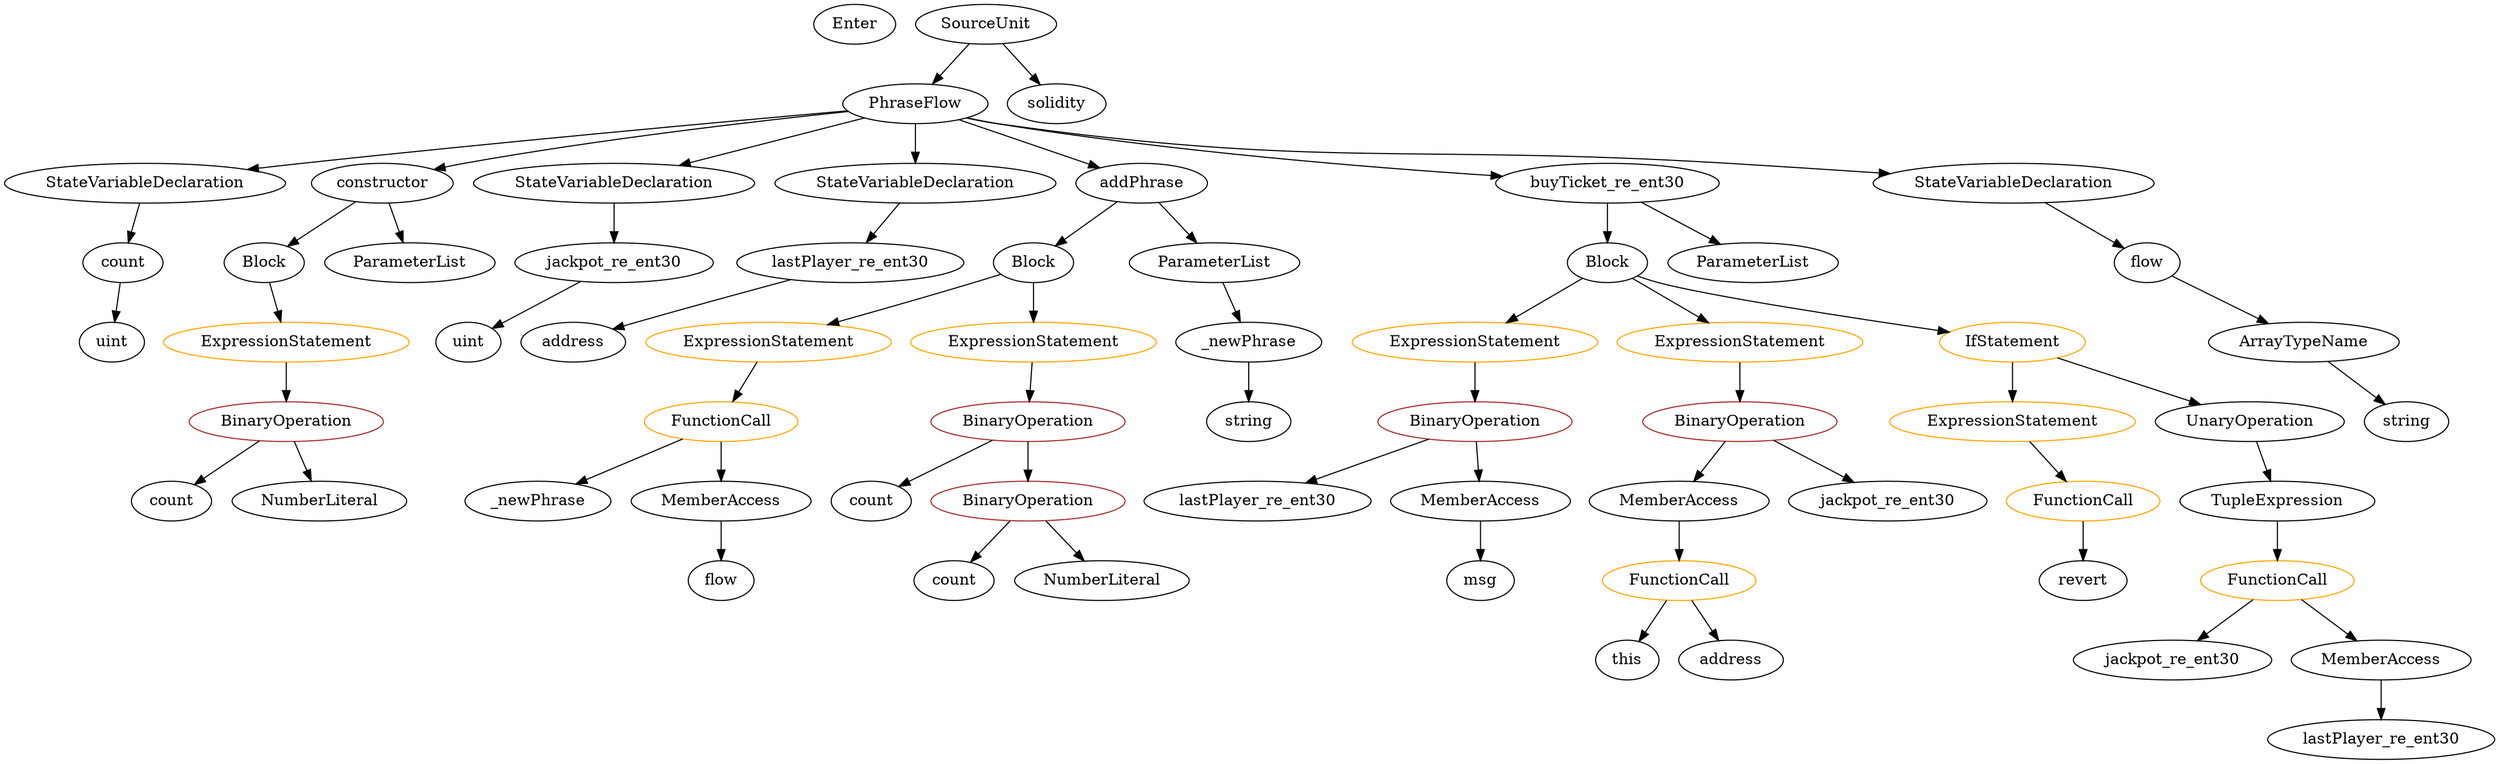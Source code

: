 strict digraph {
	graph [bb="0,0,1905.5,684"];
	node [label="\N"];
	Enter	[height=0.5,
		pos="634.46,666",
		width=0.83628];
	ExpressionStatement_Unnamed_3	[color=orange,
		height=0.5,
		label=ExpressionStatement,
		pos="1117.5,378",
		width=2.458];
	BinaryOperation_Unnamed_2	[color=brown,
		height=0.5,
		label=BinaryOperation,
		pos="1117.5,306",
		width=1.9867];
	ExpressionStatement_Unnamed_3 -> BinaryOperation_Unnamed_2	[pos="e,1117.5,324.1 1117.5,359.7 1117.5,352.41 1117.5,343.73 1117.5,335.54"];
	Identifier_jackpot_re_ent30	[color=black,
		height=0.5,
		label=jackpot_re_ent30,
		pos="1660.5,90",
		width=2.0838];
	Identifier_flow	[color=black,
		height=0.5,
		label=flow,
		pos="539.46,162",
		width=0.75311];
	StateVariableDeclaration_Unnamed_1	[color=black,
		height=0.5,
		label=StateVariableDeclaration,
		pos="101.46,522",
		width=2.8184];
	VariableDeclaration_count	[color=black,
		height=0.5,
		label=count,
		pos="89.462,450",
		width=0.87786];
	StateVariableDeclaration_Unnamed_1 -> VariableDeclaration_count	[pos="e,92.395,468.1 98.496,503.7 97.232,496.32 95.724,487.52 94.305,479.25"];
	FunctionDefinition_constructor	[color=black,
		height=0.5,
		label=constructor,
		pos="286.46,522",
		width=1.4877];
	Block_Unnamed_2	[color=black,
		height=0.5,
		label=Block,
		pos="192.46,450",
		width=0.90558];
	FunctionDefinition_constructor -> Block_Unnamed_2	[pos="e,211.16,464.93 265.13,505.12 251.8,495.19 234.5,482.3 220.12,471.6"];
	ParameterList_Unnamed_2	[color=black,
		height=0.5,
		label=ParameterList,
		pos="304.46,450",
		width=1.7095];
	FunctionDefinition_constructor -> ParameterList_Unnamed_2	[pos="e,300.06,468.1 290.91,503.7 292.81,496.32 295.07,487.52 297.2,479.25"];
	ContractDefinition_PhraseFlow	[color=black,
		height=0.5,
		label=PhraseFlow,
		pos="680.46,594",
		width=1.5155];
	ContractDefinition_PhraseFlow -> StateVariableDeclaration_Unnamed_1	[pos="e,178.55,534.01 629.01,587.42 544.36,578.16 370.43,558.76 223.46,540 212.56,538.61 201.13,537.09 189.81,535.55"];
	ContractDefinition_PhraseFlow -> FunctionDefinition_constructor	[pos="e,326.3,534.43 630.25,586.63 565.13,577.99 448.19,561.16 349.46,540 345.46,539.14 341.33,538.19 337.2,537.18"];
	StateVariableDeclaration_Unnamed_3	[color=black,
		height=0.5,
		label=StateVariableDeclaration,
		pos="459.46,522",
		width=2.8184];
	ContractDefinition_PhraseFlow -> StateVariableDeclaration_Unnamed_3	[pos="e,507.54,538.23 641.97,580.81 607.83,569.99 557.45,554.04 518.27,541.63"];
	StateVariableDeclaration_Unnamed_2	[color=black,
		height=0.5,
		label=StateVariableDeclaration,
		pos="680.46,522",
		width=2.8184];
	ContractDefinition_PhraseFlow -> StateVariableDeclaration_Unnamed_2	[pos="e,680.46,540.1 680.46,575.7 680.46,568.41 680.46,559.73 680.46,551.54"];
	FunctionDefinition_addPhrase	[color=black,
		height=0.5,
		label=addPhrase,
		pos="849.46,522",
		width=1.3769];
	ContractDefinition_PhraseFlow -> FunctionDefinition_addPhrase	[pos="e,817.7,536.15 713.45,579.34 740.19,568.26 778.07,552.57 807.07,540.56"];
	FunctionDefinition_buyTicket_re_ent30	[color=black,
		height=0.5,
		label=buyTicket_re_ent30,
		pos="1211.5,522",
		width=2.361];
	ContractDefinition_PhraseFlow -> FunctionDefinition_buyTicket_re_ent30	[pos="e,1131.4,528.37 720.25,581.29 727.9,579.32 735.89,577.44 743.46,576 873.14,551.31 1025.4,536.68 1120.1,529.24"];
	StateVariableDeclaration_Unnamed	[color=black,
		height=0.5,
		label=StateVariableDeclaration,
		pos="1535.5,522",
		width=2.8184];
	ContractDefinition_PhraseFlow -> StateVariableDeclaration_Unnamed	[pos="e,1443.7,529.99 719.85,581.08 727.62,579.1 735.75,577.27 743.46,576 990.4,535.19 1055.8,557.22 1305.5,540 1347,537.13 1392.7,533.79 \
1432.4,530.83"];
	Parameter__newPhrase	[color=black,
		height=0.5,
		label=_newPhrase,
		pos="946.46,378",
		width=1.5432];
	ElementaryTypeName_string_1	[color=black,
		height=0.5,
		label=string,
		pos="946.46,306",
		width=0.864];
	Parameter__newPhrase -> ElementaryTypeName_string_1	[pos="e,946.46,324.1 946.46,359.7 946.46,352.41 946.46,343.73 946.46,335.54"];
	Identifier_count	[color=black,
		height=0.5,
		label=count,
		pos="658.46,234",
		width=0.87786];
	VariableDeclaration_jackpot_re_ent30	[color=black,
		height=0.5,
		label=jackpot_re_ent30,
		pos="459.46,450",
		width=2.0838];
	StateVariableDeclaration_Unnamed_3 -> VariableDeclaration_jackpot_re_ent30	[pos="e,459.46,468.1 459.46,503.7 459.46,496.41 459.46,487.73 459.46,479.54"];
	ElementaryTypeName_uint_1	[color=black,
		height=0.5,
		label=uint,
		pos="358.46,378",
		width=0.75];
	SourceUnit_Unnamed	[color=black,
		height=0.5,
		label=SourceUnit,
		pos="735.46,666",
		width=1.46];
	SourceUnit_Unnamed -> ContractDefinition_PhraseFlow	[pos="e,693.4,611.47 722.43,648.41 715.85,640.04 707.73,629.71 700.4,620.37"];
	PragmaDirective_solidity	[color=black,
		height=0.5,
		label=solidity,
		pos="790.46,594",
		width=1.0442];
	SourceUnit_Unnamed -> PragmaDirective_solidity	[pos="e,777.9,610.99 748.5,648.41 755.17,639.92 763.43,629.41 770.85,619.96"];
	BinaryOperation_Unnamed_1	[color=brown,
		height=0.5,
		label=BinaryOperation,
		pos="779.46,234",
		width=1.9867];
	Identifier_count_1	[color=black,
		height=0.5,
		label=count,
		pos="722.46,162",
		width=0.87786];
	BinaryOperation_Unnamed_1 -> Identifier_count_1	[pos="e,735.35,178.83 765.66,216.05 758.75,207.56 750.23,197.11 742.6,187.73"];
	NumberLiteral_Unnamed	[color=black,
		height=0.5,
		label=NumberLiteral,
		pos="835.46,162",
		width=1.765];
	BinaryOperation_Unnamed_1 -> NumberLiteral_Unnamed	[pos="e,822.03,179.79 793.02,216.05 799.62,207.8 807.7,197.7 815.03,188.54"];
	Block_Unnamed	[color=black,
		height=0.5,
		label=Block,
		pos="784.46,450",
		width=0.90558];
	ExpressionStatement_Unnamed	[color=orange,
		height=0.5,
		label=ExpressionStatement,
		pos="589.46,378",
		width=2.458];
	Block_Unnamed -> ExpressionStatement_Unnamed	[pos="e,631.91,394.24 757.76,439.41 728.23,428.81 679.91,411.47 642.61,398.08"];
	ExpressionStatement_Unnamed_1	[color=orange,
		height=0.5,
		label=ExpressionStatement,
		pos="784.46,378",
		width=2.458];
	Block_Unnamed -> ExpressionStatement_Unnamed_1	[pos="e,784.46,396.1 784.46,431.7 784.46,424.41 784.46,415.73 784.46,407.54"];
	FunctionCall_Unnamed	[color=orange,
		height=0.5,
		label=FunctionCall,
		pos="539.46,306",
		width=1.6125];
	Identifier__newPhrase	[color=black,
		height=0.5,
		label=_newPhrase,
		pos="396.46,234",
		width=1.5432];
	FunctionCall_Unnamed -> Identifier__newPhrase	[pos="e,425.91,249.42 509.48,290.33 488.18,279.9 459.34,265.78 436.13,254.42"];
	MemberAccess_Unnamed	[color=black,
		height=0.5,
		label=MemberAccess,
		pos="539.46,234",
		width=1.9174];
	FunctionCall_Unnamed -> MemberAccess_Unnamed	[pos="e,539.46,252.1 539.46,287.7 539.46,280.41 539.46,271.73 539.46,263.54"];
	Identifier_lastPlayer_re_ent30_1	[color=black,
		height=0.5,
		label=lastPlayer_re_ent30,
		pos="952.46,234",
		width=2.3055];
	Identifier_count_2	[color=black,
		height=0.5,
		label=count,
		pos="122.46,234",
		width=0.87786];
	VariableDeclaration_lastPlayer_re_ent30	[color=black,
		height=0.5,
		label=lastPlayer_re_ent30,
		pos="640.46,450",
		width=2.3055];
	StateVariableDeclaration_Unnamed_2 -> VariableDeclaration_lastPlayer_re_ent30	[pos="e,650.24,468.1 670.57,503.7 666.12,495.9 660.75,486.51 655.79,477.83"];
	MemberAccess_Unnamed_2	[color=black,
		height=0.5,
		label=MemberAccess,
		pos="1122.5,234",
		width=1.9174];
	Identifier_msg	[color=black,
		height=0.5,
		label=msg,
		pos="1122.5,162",
		width=0.75];
	MemberAccess_Unnamed_2 -> Identifier_msg	[pos="e,1122.5,180.1 1122.5,215.7 1122.5,208.41 1122.5,199.73 1122.5,191.54"];
	ExpressionStatement_Unnamed -> FunctionCall_Unnamed	[pos="e,551.34,323.62 577.1,359.7 571.33,351.61 564.33,341.81 557.94,332.87"];
	FunctionCall_Unnamed_1	[color=orange,
		height=0.5,
		label=FunctionCall,
		pos="1741.5,162",
		width=1.6125];
	FunctionCall_Unnamed_1 -> Identifier_jackpot_re_ent30	[pos="e,1679.7,107.63 1722.7,144.76 1712.5,135.97 1699.7,124.93 1688.4,115.14"];
	MemberAccess_Unnamed_1	[color=black,
		height=0.5,
		label=MemberAccess,
		pos="1822.5,90",
		width=1.9174];
	FunctionCall_Unnamed_1 -> MemberAccess_Unnamed_1	[pos="e,1803.2,107.63 1760.2,144.76 1770.4,135.97 1783.2,124.93 1794.5,115.14"];
	ExpressionStatement_Unnamed_4	[color=orange,
		height=0.5,
		label=ExpressionStatement,
		pos="1312.5,378",
		width=2.458];
	BinaryOperation_Unnamed_3	[color=brown,
		height=0.5,
		label=BinaryOperation,
		pos="1312.5,306",
		width=1.9867];
	ExpressionStatement_Unnamed_4 -> BinaryOperation_Unnamed_3	[pos="e,1312.5,324.1 1312.5,359.7 1312.5,352.41 1312.5,343.73 1312.5,335.54"];
	VariableDeclaration_flow	[color=black,
		height=0.5,
		label=flow,
		pos="1655.5,450",
		width=0.75311];
	ArrayTypeName_Unnamed	[color=black,
		height=0.5,
		label=ArrayTypeName,
		pos="1749.5,378",
		width=2.0145];
	VariableDeclaration_flow -> ArrayTypeName_Unnamed	[pos="e,1727.2,395.57 1673.1,435.83 1685.8,426.39 1703.3,413.41 1718.3,402.24"];
	ElementaryTypeName_string	[color=black,
		height=0.5,
		label=string,
		pos="1825.5,306",
		width=0.864];
	FunctionDefinition_addPhrase -> Block_Unnamed	[pos="e,798.87,466.51 834.06,504.41 825.81,495.53 815.51,484.44 806.44,474.67"];
	ParameterList_Unnamed	[color=black,
		height=0.5,
		label=ParameterList,
		pos="921.46,450",
		width=1.7095];
	FunctionDefinition_addPhrase -> ParameterList_Unnamed	[pos="e,904.35,467.63 866.16,504.76 875.12,496.06 886.34,485.15 896.33,475.43"];
	BinaryOperation_Unnamed	[color=brown,
		height=0.5,
		label=BinaryOperation,
		pos="779.46,306",
		width=1.9867];
	BinaryOperation_Unnamed -> Identifier_count	[pos="e,680.06,247.5 751.7,288.94 733.25,278.27 708.98,264.23 689.83,253.15"];
	BinaryOperation_Unnamed -> BinaryOperation_Unnamed_1	[pos="e,779.46,252.1 779.46,287.7 779.46,280.41 779.46,271.73 779.46,263.54"];
	BinaryOperation_Unnamed_2 -> Identifier_lastPlayer_re_ent30_1	[pos="e,989.23,250.6 1082.1,289.98 1058,279.78 1025.9,266.17 999.7,255.04"];
	BinaryOperation_Unnamed_2 -> MemberAccess_Unnamed_2	[pos="e,1121.2,252.1 1118.7,287.7 1119.2,280.41 1119.8,271.73 1120.4,263.54"];
	Identifier_lastPlayer_re_ent30	[color=black,
		height=0.5,
		label=lastPlayer_re_ent30,
		pos="1822.5,18",
		width=2.3055];
	FunctionCall_Unnamed_2	[color=orange,
		height=0.5,
		label=FunctionCall,
		pos="1591.5,234",
		width=1.6125];
	Identifier_revert	[color=black,
		height=0.5,
		label=revert,
		pos="1591.5,162",
		width=0.87786];
	FunctionCall_Unnamed_2 -> Identifier_revert	[pos="e,1591.5,180.1 1591.5,215.7 1591.5,208.41 1591.5,199.73 1591.5,191.54"];
	ExpressionStatement_Unnamed_5	[color=orange,
		height=0.5,
		label=ExpressionStatement,
		pos="216.46,378",
		width=2.458];
	Block_Unnamed_2 -> ExpressionStatement_Unnamed_5	[pos="e,210.54,396.28 198.27,432.05 200.86,424.52 203.97,415.44 206.88,406.94"];
	ElementaryTypeName_uint	[color=black,
		height=0.5,
		label=uint,
		pos="83.462,378",
		width=0.75];
	Block_Unnamed_1	[color=black,
		height=0.5,
		label=Block,
		pos="1211.5,450",
		width=0.90558];
	Block_Unnamed_1 -> ExpressionStatement_Unnamed_3	[pos="e,1140,395.76 1192.9,435.17 1180.4,425.89 1163.7,413.42 1149.1,402.59"];
	Block_Unnamed_1 -> ExpressionStatement_Unnamed_4	[pos="e,1288.4,395.67 1230.9,435.5 1244.6,426 1263.3,413.06 1279.3,401.95"];
	IfStatement_Unnamed	[color=orange,
		height=0.5,
		label=IfStatement,
		pos="1529.5,378",
		width=1.4739];
	Block_Unnamed_1 -> IfStatement_Unnamed	[pos="e,1480.5,385.29 1235.9,437.92 1241.3,435.75 1247,433.64 1252.5,432 1325.6,410.08 1412.5,395.19 1469.2,386.91"];
	Identifier_this	[color=black,
		height=0.5,
		label=this,
		pos="1235.5,90",
		width=0.75];
	ElementaryTypeName_address_1	[color=black,
		height=0.5,
		label=address,
		pos="1320.5,90",
		width=1.0996];
	FunctionDefinition_buyTicket_re_ent30 -> Block_Unnamed_1	[pos="e,1211.5,468.1 1211.5,503.7 1211.5,496.41 1211.5,487.73 1211.5,479.54"];
	ParameterList_Unnamed_1	[color=black,
		height=0.5,
		label=ParameterList,
		pos="1323.5,450",
		width=1.7095];
	FunctionDefinition_buyTicket_re_ent30 -> ParameterList_Unnamed_1	[pos="e,1298.1,466.83 1237.7,504.59 1253,495.06 1272.3,482.95 1288.8,472.65"];
	ExpressionStatement_Unnamed_2	[color=orange,
		height=0.5,
		label=ExpressionStatement,
		pos="1529.5,306",
		width=2.458];
	ExpressionStatement_Unnamed_2 -> FunctionCall_Unnamed_2	[pos="e,1576.6,251.79 1544.5,288.05 1551.9,279.71 1560.9,269.49 1569.1,260.25"];
	IfStatement_Unnamed -> ExpressionStatement_Unnamed_2	[pos="e,1529.5,324.1 1529.5,359.7 1529.5,352.41 1529.5,343.73 1529.5,335.54"];
	UnaryOperation_Unnamed	[color=black,
		height=0.5,
		label=UnaryOperation,
		pos="1706.5,306",
		width=1.9452];
	IfStatement_Unnamed -> UnaryOperation_Unnamed	[pos="e,1669.5,321.61 1563.2,363.67 1590.4,352.92 1628.9,337.67 1659.2,325.7"];
	ElementaryTypeName_address	[color=black,
		height=0.5,
		label=address,
		pos="443.46,378",
		width=1.0996];
	ExpressionStatement_Unnamed_1 -> BinaryOperation_Unnamed	[pos="e,780.68,324.1 783.23,359.7 782.71,352.41 782.09,343.73 781.5,335.54"];
	VariableDeclaration_lastPlayer_re_ent30 -> ElementaryTypeName_address	[pos="e,473.93,389.82 598.68,434.15 565.1,422.22 518.16,405.54 484.71,393.66"];
	TupleExpression_Unnamed	[color=black,
		height=0.5,
		label=TupleExpression,
		pos="1741.5,234",
		width=2.0422];
	UnaryOperation_Unnamed -> TupleExpression_Unnamed	[pos="e,1732.9,252.1 1715.1,287.7 1718.9,280.07 1723.5,270.92 1727.8,262.4"];
	MemberAccess_Unnamed_3	[color=black,
		height=0.5,
		label=MemberAccess,
		pos="1278.5,234",
		width=1.9174];
	FunctionCall_Unnamed_3	[color=orange,
		height=0.5,
		label=FunctionCall,
		pos="1278.5,162",
		width=1.6125];
	MemberAccess_Unnamed_3 -> FunctionCall_Unnamed_3	[pos="e,1278.5,180.1 1278.5,215.7 1278.5,208.41 1278.5,199.73 1278.5,191.54"];
	MemberAccess_Unnamed_1 -> Identifier_lastPlayer_re_ent30	[pos="e,1822.5,36.104 1822.5,71.697 1822.5,64.407 1822.5,55.726 1822.5,47.536"];
	StateVariableDeclaration_Unnamed -> VariableDeclaration_flow	[pos="e,1635.5,462.66 1563.9,504.41 1582.5,493.56 1606.7,479.42 1625.6,468.41"];
	TupleExpression_Unnamed -> FunctionCall_Unnamed_1	[pos="e,1741.5,180.1 1741.5,215.7 1741.5,208.41 1741.5,199.73 1741.5,191.54"];
	BinaryOperation_Unnamed_4	[color=brown,
		height=0.5,
		label=BinaryOperation,
		pos="216.46,306",
		width=1.9867];
	BinaryOperation_Unnamed_4 -> Identifier_count_2	[pos="e,141.1,248.88 194.19,288.41 181.04,278.62 164.29,266.15 150.28,255.72"];
	NumberLiteral_Unnamed_1	[color=black,
		height=0.5,
		label=NumberLiteral,
		pos="235.46,234",
		width=1.765];
	BinaryOperation_Unnamed_4 -> NumberLiteral_Unnamed_1	[pos="e,230.82,252.1 221.16,287.7 223.18,280.24 225.6,271.32 227.87,262.97"];
	BinaryOperation_Unnamed_3 -> MemberAccess_Unnamed_3	[pos="e,1286.8,252.1 1304.1,287.7 1300.4,280.07 1295.9,270.92 1291.8,262.4"];
	Identifier_jackpot_re_ent30_1	[color=black,
		height=0.5,
		label=jackpot_re_ent30,
		pos="1440.5,234",
		width=2.0838];
	BinaryOperation_Unnamed_3 -> Identifier_jackpot_re_ent30_1	[pos="e,1411.5,250.82 1341.5,289.12 1359.3,279.41 1382.2,266.86 1401.5,256.3"];
	VariableDeclaration_count -> ElementaryTypeName_uint	[pos="e,84.929,396.1 87.979,431.7 87.354,424.41 86.61,415.73 85.908,407.54"];
	FunctionCall_Unnamed_3 -> Identifier_this	[pos="e,1245.2,106.83 1268.1,144.05 1263,135.82 1256.8,125.76 1251.2,116.61"];
	FunctionCall_Unnamed_3 -> ElementaryTypeName_address_1	[pos="e,1310.4,107.79 1288.6,144.05 1293.4,136.06 1299.3,126.33 1304.6,117.4"];
	ArrayTypeName_Unnamed -> ElementaryTypeName_string	[pos="e,1809.4,321.8 1767.5,360.41 1777.5,351.16 1790.2,339.51 1801.1,329.45"];
	VariableDeclaration_jackpot_re_ent30 -> ElementaryTypeName_uint_1	[pos="e,376.63,391.59 435.78,432.59 420.81,422.21 401.42,408.77 385.8,397.94"];
	ExpressionStatement_Unnamed_5 -> BinaryOperation_Unnamed_4	[pos="e,216.46,324.1 216.46,359.7 216.46,352.41 216.46,343.73 216.46,335.54"];
	MemberAccess_Unnamed -> Identifier_flow	[pos="e,539.46,180.1 539.46,215.7 539.46,208.41 539.46,199.73 539.46,191.54"];
	ParameterList_Unnamed -> Parameter__newPhrase	[pos="e,940.35,396.1 927.64,431.7 930.34,424.15 933.56,415.12 936.58,406.68"];
}
